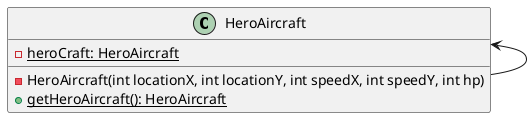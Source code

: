 @startuml
'https://plantuml.com/sequence-diagram

class HeroAircraft {
    - {static} heroCraft: HeroAircraft

    - HeroAircraft(int locationX, int locationY, int speedX, int speedY, int hp)
    + {static} getHeroAircraft(): HeroAircraft
}

HeroAircraft <-- HeroAircraft


@enduml